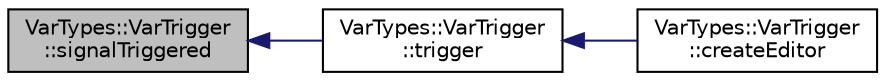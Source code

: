 digraph "VarTypes::VarTrigger::signalTriggered"
{
 // INTERACTIVE_SVG=YES
  edge [fontname="Helvetica",fontsize="10",labelfontname="Helvetica",labelfontsize="10"];
  node [fontname="Helvetica",fontsize="10",shape=record];
  rankdir="LR";
  Node1 [label="VarTypes::VarTrigger\l::signalTriggered",height=0.2,width=0.4,color="black", fillcolor="grey75", style="filled", fontcolor="black"];
  Node1 -> Node2 [dir="back",color="midnightblue",fontsize="10",style="solid",fontname="Helvetica"];
  Node2 [label="VarTypes::VarTrigger\l::trigger",height=0.2,width=0.4,color="black", fillcolor="white", style="filled",URL="$d8/d89/class_var_types_1_1_var_trigger.html#a461934071c7aca79028441a3b7ccde96"];
  Node2 -> Node3 [dir="back",color="midnightblue",fontsize="10",style="solid",fontname="Helvetica"];
  Node3 [label="VarTypes::VarTrigger\l::createEditor",height=0.2,width=0.4,color="black", fillcolor="white", style="filled",URL="$d8/d89/class_var_types_1_1_var_trigger.html#af7841e70d8f76760f5c46c1bebea0375"];
}
